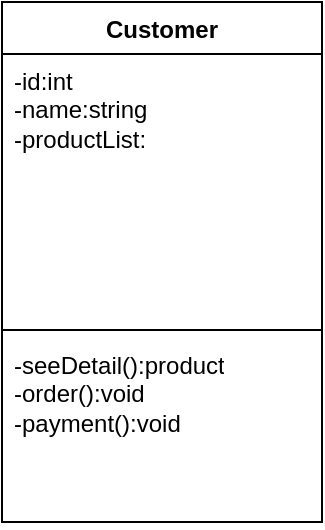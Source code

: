 <mxfile version="28.2.8">
  <diagram name="Page-1" id="ed36SBQUqHmqdTi6FayV">
    <mxGraphModel dx="695" dy="517" grid="1" gridSize="10" guides="1" tooltips="1" connect="1" arrows="1" fold="1" page="1" pageScale="1" pageWidth="850" pageHeight="1100" math="0" shadow="0">
      <root>
        <mxCell id="0" />
        <mxCell id="1" parent="0" />
        <mxCell id="K80ce6q5YexhbtiVZmsS-1" value="Customer" style="swimlane;fontStyle=1;align=center;verticalAlign=top;childLayout=stackLayout;horizontal=1;startSize=26;horizontalStack=0;resizeParent=1;resizeParentMax=0;resizeLast=0;collapsible=1;marginBottom=0;whiteSpace=wrap;html=1;" vertex="1" parent="1">
          <mxGeometry x="150" y="80" width="160" height="260" as="geometry" />
        </mxCell>
        <mxCell id="K80ce6q5YexhbtiVZmsS-2" value="-id:int&lt;div&gt;-name:string&lt;/div&gt;&lt;div&gt;-productList:&lt;/div&gt;" style="text;strokeColor=none;fillColor=none;align=left;verticalAlign=top;spacingLeft=4;spacingRight=4;overflow=hidden;rotatable=0;points=[[0,0.5],[1,0.5]];portConstraint=eastwest;whiteSpace=wrap;html=1;" vertex="1" parent="K80ce6q5YexhbtiVZmsS-1">
          <mxGeometry y="26" width="160" height="134" as="geometry" />
        </mxCell>
        <mxCell id="K80ce6q5YexhbtiVZmsS-3" value="" style="line;strokeWidth=1;fillColor=none;align=left;verticalAlign=middle;spacingTop=-1;spacingLeft=3;spacingRight=3;rotatable=0;labelPosition=right;points=[];portConstraint=eastwest;strokeColor=inherit;" vertex="1" parent="K80ce6q5YexhbtiVZmsS-1">
          <mxGeometry y="160" width="160" height="8" as="geometry" />
        </mxCell>
        <mxCell id="K80ce6q5YexhbtiVZmsS-4" value="-seeDetail():product&lt;div&gt;-order():void&lt;/div&gt;&lt;div&gt;-payment():void&lt;/div&gt;" style="text;strokeColor=none;fillColor=none;align=left;verticalAlign=top;spacingLeft=4;spacingRight=4;overflow=hidden;rotatable=0;points=[[0,0.5],[1,0.5]];portConstraint=eastwest;whiteSpace=wrap;html=1;" vertex="1" parent="K80ce6q5YexhbtiVZmsS-1">
          <mxGeometry y="168" width="160" height="92" as="geometry" />
        </mxCell>
      </root>
    </mxGraphModel>
  </diagram>
</mxfile>
